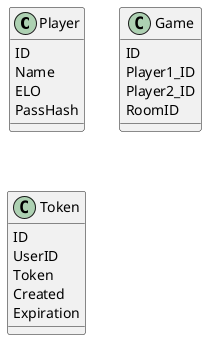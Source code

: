 @startuml

class Player {
    ID
    Name
    ELO
    PassHash
}

class Game {
    ID
    Player1_ID
    Player2_ID
    RoomID
}

class Token {
    ID
    UserID
    Token
    Created
    Expiration
}

@enduml
